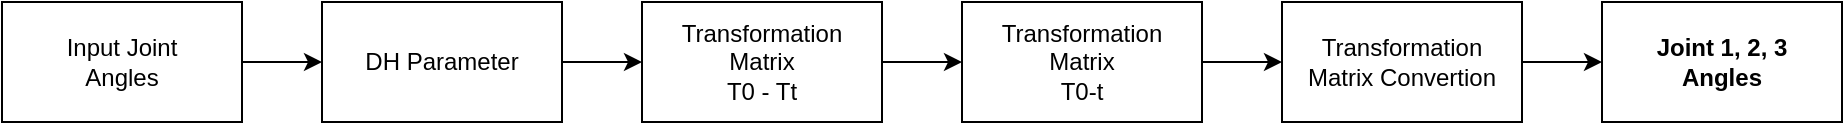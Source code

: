 <mxfile version="24.5.3" type="device" pages="2">
  <diagram id="l9GEc_9hzx0O128E22Er" name="Forward Kinematic">
    <mxGraphModel dx="1050" dy="621" grid="1" gridSize="10" guides="1" tooltips="1" connect="1" arrows="1" fold="1" page="1" pageScale="1" pageWidth="1000" pageHeight="140" math="0" shadow="0">
      <root>
        <mxCell id="0" />
        <mxCell id="1" parent="0" />
        <mxCell id="YNJO_1FRUv97qbcIdeYT-1" value="" style="edgeStyle=orthogonalEdgeStyle;rounded=0;orthogonalLoop=1;jettySize=auto;html=1;" edge="1" parent="1" source="Ogr5Ga8vGF0G2J4RFf9z-1" target="Ogr5Ga8vGF0G2J4RFf9z-2">
          <mxGeometry relative="1" as="geometry" />
        </mxCell>
        <mxCell id="Ogr5Ga8vGF0G2J4RFf9z-1" value="Input Joint&lt;div&gt;Angles&lt;/div&gt;" style="rounded=0;whiteSpace=wrap;html=1;" vertex="1" parent="1">
          <mxGeometry x="40" y="40" width="120" height="60" as="geometry" />
        </mxCell>
        <mxCell id="YNJO_1FRUv97qbcIdeYT-2" value="" style="edgeStyle=orthogonalEdgeStyle;rounded=0;orthogonalLoop=1;jettySize=auto;html=1;" edge="1" parent="1" source="Ogr5Ga8vGF0G2J4RFf9z-2" target="Ogr5Ga8vGF0G2J4RFf9z-3">
          <mxGeometry relative="1" as="geometry" />
        </mxCell>
        <mxCell id="Ogr5Ga8vGF0G2J4RFf9z-2" value="DH Parameter" style="rounded=0;whiteSpace=wrap;html=1;" vertex="1" parent="1">
          <mxGeometry x="200" y="40" width="120" height="60" as="geometry" />
        </mxCell>
        <mxCell id="YNJO_1FRUv97qbcIdeYT-3" value="" style="edgeStyle=orthogonalEdgeStyle;rounded=0;orthogonalLoop=1;jettySize=auto;html=1;" edge="1" parent="1" source="Ogr5Ga8vGF0G2J4RFf9z-3" target="Ogr5Ga8vGF0G2J4RFf9z-4">
          <mxGeometry relative="1" as="geometry" />
        </mxCell>
        <mxCell id="Ogr5Ga8vGF0G2J4RFf9z-3" value="Transformation&lt;br&gt;Matrix&lt;div&gt;T0 - Tt&lt;/div&gt;" style="rounded=0;whiteSpace=wrap;html=1;" vertex="1" parent="1">
          <mxGeometry x="360" y="40" width="120" height="60" as="geometry" />
        </mxCell>
        <mxCell id="YNJO_1FRUv97qbcIdeYT-7" value="" style="edgeStyle=orthogonalEdgeStyle;rounded=0;orthogonalLoop=1;jettySize=auto;html=1;" edge="1" parent="1" source="Ogr5Ga8vGF0G2J4RFf9z-4" target="YNJO_1FRUv97qbcIdeYT-5">
          <mxGeometry relative="1" as="geometry" />
        </mxCell>
        <mxCell id="Ogr5Ga8vGF0G2J4RFf9z-4" value="Transformation&lt;br&gt;Matrix&lt;div&gt;T0-t&lt;/div&gt;" style="rounded=0;whiteSpace=wrap;html=1;" vertex="1" parent="1">
          <mxGeometry x="520" y="40" width="120" height="60" as="geometry" />
        </mxCell>
        <mxCell id="Ogr5Ga8vGF0G2J4RFf9z-5" value="Joint 1, 2, 3&lt;div&gt;Angles&lt;/div&gt;" style="rounded=0;whiteSpace=wrap;html=1;fontStyle=1" vertex="1" parent="1">
          <mxGeometry x="840" y="40" width="120" height="60" as="geometry" />
        </mxCell>
        <mxCell id="YNJO_1FRUv97qbcIdeYT-6" value="" style="edgeStyle=orthogonalEdgeStyle;rounded=0;orthogonalLoop=1;jettySize=auto;html=1;" edge="1" parent="1" source="YNJO_1FRUv97qbcIdeYT-5" target="Ogr5Ga8vGF0G2J4RFf9z-5">
          <mxGeometry relative="1" as="geometry" />
        </mxCell>
        <mxCell id="YNJO_1FRUv97qbcIdeYT-5" value="Transformation&lt;div&gt;Matrix Convertion&lt;br&gt;&lt;/div&gt;" style="rounded=0;whiteSpace=wrap;html=1;" vertex="1" parent="1">
          <mxGeometry x="680" y="40" width="120" height="60" as="geometry" />
        </mxCell>
      </root>
    </mxGraphModel>
  </diagram>
  <diagram name="Inverse Kinematic" id="sFt-P80bG-VpFn-MtFTh">
    <mxGraphModel dx="1050" dy="621" grid="1" gridSize="10" guides="1" tooltips="1" connect="1" arrows="1" fold="1" page="1" pageScale="1" pageWidth="840" pageHeight="540" math="0" shadow="0">
      <root>
        <mxCell id="0" />
        <mxCell id="1" parent="0" />
        <mxCell id="OuxABju9JQFUO-aIlD7M-1" value="" style="edgeStyle=orthogonalEdgeStyle;rounded=0;orthogonalLoop=1;jettySize=auto;html=1;" edge="1" parent="1" source="47jchbpbEH2PVb7cr_dt-1" target="47jchbpbEH2PVb7cr_dt-2">
          <mxGeometry relative="1" as="geometry" />
        </mxCell>
        <mxCell id="47jchbpbEH2PVb7cr_dt-1" value="Input Tool&lt;br&gt;Position" style="rounded=0;whiteSpace=wrap;html=1;" vertex="1" parent="1">
          <mxGeometry x="40" y="40" width="120" height="60" as="geometry" />
        </mxCell>
        <mxCell id="OuxABju9JQFUO-aIlD7M-2" value="" style="edgeStyle=orthogonalEdgeStyle;rounded=0;orthogonalLoop=1;jettySize=auto;html=1;" edge="1" parent="1" source="47jchbpbEH2PVb7cr_dt-2" target="47jchbpbEH2PVb7cr_dt-3">
          <mxGeometry relative="1" as="geometry" />
        </mxCell>
        <mxCell id="OuxABju9JQFUO-aIlD7M-15" value="" style="edgeStyle=orthogonalEdgeStyle;rounded=0;orthogonalLoop=1;jettySize=auto;html=1;" edge="1" parent="1" source="47jchbpbEH2PVb7cr_dt-2" target="47jchbpbEH2PVb7cr_dt-8">
          <mxGeometry relative="1" as="geometry" />
        </mxCell>
        <mxCell id="47jchbpbEH2PVb7cr_dt-2" value="Inverse&lt;br&gt;Transformation&lt;div&gt;Matrix&lt;/div&gt;" style="rounded=0;whiteSpace=wrap;html=1;" vertex="1" parent="1">
          <mxGeometry x="200" y="40" width="120" height="60" as="geometry" />
        </mxCell>
        <mxCell id="OuxABju9JQFUO-aIlD7M-3" value="" style="edgeStyle=orthogonalEdgeStyle;rounded=0;orthogonalLoop=1;jettySize=auto;html=1;" edge="1" parent="1" source="47jchbpbEH2PVb7cr_dt-3" target="47jchbpbEH2PVb7cr_dt-4">
          <mxGeometry relative="1" as="geometry" />
        </mxCell>
        <mxCell id="47jchbpbEH2PVb7cr_dt-3" value="Wirst Position" style="rounded=0;whiteSpace=wrap;html=1;" vertex="1" parent="1">
          <mxGeometry x="360" y="40" width="120" height="60" as="geometry" />
        </mxCell>
        <mxCell id="OuxABju9JQFUO-aIlD7M-4" value="" style="edgeStyle=orthogonalEdgeStyle;rounded=0;orthogonalLoop=1;jettySize=auto;html=1;" edge="1" parent="1" source="47jchbpbEH2PVb7cr_dt-4" target="47jchbpbEH2PVb7cr_dt-5">
          <mxGeometry relative="1" as="geometry" />
        </mxCell>
        <mxCell id="47jchbpbEH2PVb7cr_dt-4" value="Inverse Kinematics" style="rounded=0;whiteSpace=wrap;html=1;" vertex="1" parent="1">
          <mxGeometry x="520" y="40" width="120" height="60" as="geometry" />
        </mxCell>
        <mxCell id="OuxABju9JQFUO-aIlD7M-5" value="" style="edgeStyle=orthogonalEdgeStyle;rounded=0;orthogonalLoop=1;jettySize=auto;html=1;" edge="1" parent="1" source="47jchbpbEH2PVb7cr_dt-5" target="47jchbpbEH2PVb7cr_dt-6">
          <mxGeometry relative="1" as="geometry" />
        </mxCell>
        <mxCell id="47jchbpbEH2PVb7cr_dt-5" value="Joint 1, 2, 3&lt;div&gt;Angles&lt;/div&gt;" style="rounded=0;whiteSpace=wrap;html=1;fontStyle=1" vertex="1" parent="1">
          <mxGeometry x="680" y="40" width="120" height="60" as="geometry" />
        </mxCell>
        <mxCell id="OuxABju9JQFUO-aIlD7M-6" value="" style="edgeStyle=orthogonalEdgeStyle;rounded=0;orthogonalLoop=1;jettySize=auto;html=1;" edge="1" parent="1" source="47jchbpbEH2PVb7cr_dt-6" target="47jchbpbEH2PVb7cr_dt-11">
          <mxGeometry relative="1" as="geometry" />
        </mxCell>
        <mxCell id="47jchbpbEH2PVb7cr_dt-6" value="Transformation&lt;div&gt;Matrix&lt;br&gt;T1, T2, T3&lt;/div&gt;" style="rounded=0;whiteSpace=wrap;html=1;" vertex="1" parent="1">
          <mxGeometry x="680" y="140" width="120" height="60" as="geometry" />
        </mxCell>
        <mxCell id="OuxABju9JQFUO-aIlD7M-16" value="" style="edgeStyle=orthogonalEdgeStyle;rounded=0;orthogonalLoop=1;jettySize=auto;html=1;" edge="1" parent="1" source="47jchbpbEH2PVb7cr_dt-7" target="47jchbpbEH2PVb7cr_dt-8">
          <mxGeometry relative="1" as="geometry" />
        </mxCell>
        <mxCell id="47jchbpbEH2PVb7cr_dt-7" value="&lt;div&gt;Inverted&lt;/div&gt;Tool Transformation&lt;div&gt;Matirx&lt;/div&gt;" style="rounded=0;whiteSpace=wrap;html=1;" vertex="1" parent="1">
          <mxGeometry x="40" y="140" width="120" height="60" as="geometry" />
        </mxCell>
        <mxCell id="OuxABju9JQFUO-aIlD7M-14" value="" style="edgeStyle=orthogonalEdgeStyle;rounded=0;orthogonalLoop=1;jettySize=auto;html=1;" edge="1" parent="1" source="47jchbpbEH2PVb7cr_dt-8" target="47jchbpbEH2PVb7cr_dt-10">
          <mxGeometry relative="1" as="geometry" />
        </mxCell>
        <mxCell id="47jchbpbEH2PVb7cr_dt-8" value="Inverted Transformation&lt;div&gt;Matrix T0-t&lt;/div&gt;" style="rounded=0;whiteSpace=wrap;html=1;" vertex="1" parent="1">
          <mxGeometry x="200" y="140" width="120" height="60" as="geometry" />
        </mxCell>
        <mxCell id="OuxABju9JQFUO-aIlD7M-12" value="" style="edgeStyle=orthogonalEdgeStyle;rounded=0;orthogonalLoop=1;jettySize=auto;html=1;" edge="1" parent="1" source="47jchbpbEH2PVb7cr_dt-9" target="47jchbpbEH2PVb7cr_dt-6">
          <mxGeometry relative="1" as="geometry" />
        </mxCell>
        <mxCell id="47jchbpbEH2PVb7cr_dt-9" value="DH Parameter" style="rounded=0;whiteSpace=wrap;html=1;" vertex="1" parent="1">
          <mxGeometry x="520" y="140" width="120" height="60" as="geometry" />
        </mxCell>
        <mxCell id="OuxABju9JQFUO-aIlD7M-19" value="" style="edgeStyle=orthogonalEdgeStyle;rounded=0;orthogonalLoop=1;jettySize=auto;html=1;" edge="1" parent="1" source="47jchbpbEH2PVb7cr_dt-10" target="OuxABju9JQFUO-aIlD7M-18">
          <mxGeometry relative="1" as="geometry" />
        </mxCell>
        <mxCell id="47jchbpbEH2PVb7cr_dt-10" value="Inverted Rotation&lt;div&gt;Matrix&lt;/div&gt;&lt;div&gt;R0-t&lt;/div&gt;" style="rounded=0;whiteSpace=wrap;html=1;" vertex="1" parent="1">
          <mxGeometry x="200" y="240" width="120" height="60" as="geometry" />
        </mxCell>
        <mxCell id="OuxABju9JQFUO-aIlD7M-20" value="" style="edgeStyle=orthogonalEdgeStyle;rounded=0;orthogonalLoop=1;jettySize=auto;html=1;dashed=1;" edge="1" parent="1" source="47jchbpbEH2PVb7cr_dt-11" target="47jchbpbEH2PVb7cr_dt-13">
          <mxGeometry relative="1" as="geometry" />
        </mxCell>
        <mxCell id="47jchbpbEH2PVb7cr_dt-11" value="Transformation&lt;div&gt;Matrix&lt;br&gt;T1-3&lt;/div&gt;" style="rounded=0;whiteSpace=wrap;html=1;" vertex="1" parent="1">
          <mxGeometry x="680" y="240" width="120" height="60" as="geometry" />
        </mxCell>
        <mxCell id="OuxABju9JQFUO-aIlD7M-21" value="" style="edgeStyle=orthogonalEdgeStyle;rounded=0;orthogonalLoop=1;jettySize=auto;html=1;" edge="1" parent="1" source="47jchbpbEH2PVb7cr_dt-13" target="OuxABju9JQFUO-aIlD7M-18">
          <mxGeometry relative="1" as="geometry" />
        </mxCell>
        <mxCell id="47jchbpbEH2PVb7cr_dt-13" value="Rotation Matrix&lt;div&gt;R1-3&lt;/div&gt;" style="rounded=0;whiteSpace=wrap;html=1;" vertex="1" parent="1">
          <mxGeometry x="520" y="240" width="120" height="60" as="geometry" />
        </mxCell>
        <mxCell id="OuxABju9JQFUO-aIlD7M-10" value="" style="edgeStyle=orthogonalEdgeStyle;rounded=0;orthogonalLoop=1;jettySize=auto;html=1;" edge="1" parent="1" source="47jchbpbEH2PVb7cr_dt-14" target="47jchbpbEH2PVb7cr_dt-16">
          <mxGeometry relative="1" as="geometry" />
        </mxCell>
        <mxCell id="47jchbpbEH2PVb7cr_dt-14" value="Rotation Matrix Convertion" style="rounded=0;whiteSpace=wrap;html=1;" vertex="1" parent="1">
          <mxGeometry x="360" y="340" width="120" height="60" as="geometry" />
        </mxCell>
        <mxCell id="47jchbpbEH2PVb7cr_dt-16" value="&lt;span style=&quot;font-weight: 700;&quot;&gt;Joint 4, 5, 6&lt;/span&gt;&lt;div style=&quot;font-weight: 700;&quot;&gt;Angles&lt;/div&gt;" style="rounded=0;whiteSpace=wrap;html=1;" vertex="1" parent="1">
          <mxGeometry x="360" y="440" width="120" height="60" as="geometry" />
        </mxCell>
        <mxCell id="OuxABju9JQFUO-aIlD7M-22" value="" style="edgeStyle=orthogonalEdgeStyle;rounded=0;orthogonalLoop=1;jettySize=auto;html=1;" edge="1" parent="1" source="OuxABju9JQFUO-aIlD7M-18" target="47jchbpbEH2PVb7cr_dt-14">
          <mxGeometry relative="1" as="geometry" />
        </mxCell>
        <mxCell id="OuxABju9JQFUO-aIlD7M-18" value="Rotation Matrix&lt;div&gt;R3-6&lt;/div&gt;" style="rounded=0;whiteSpace=wrap;html=1;" vertex="1" parent="1">
          <mxGeometry x="360" y="240" width="120" height="60" as="geometry" />
        </mxCell>
      </root>
    </mxGraphModel>
  </diagram>
</mxfile>
